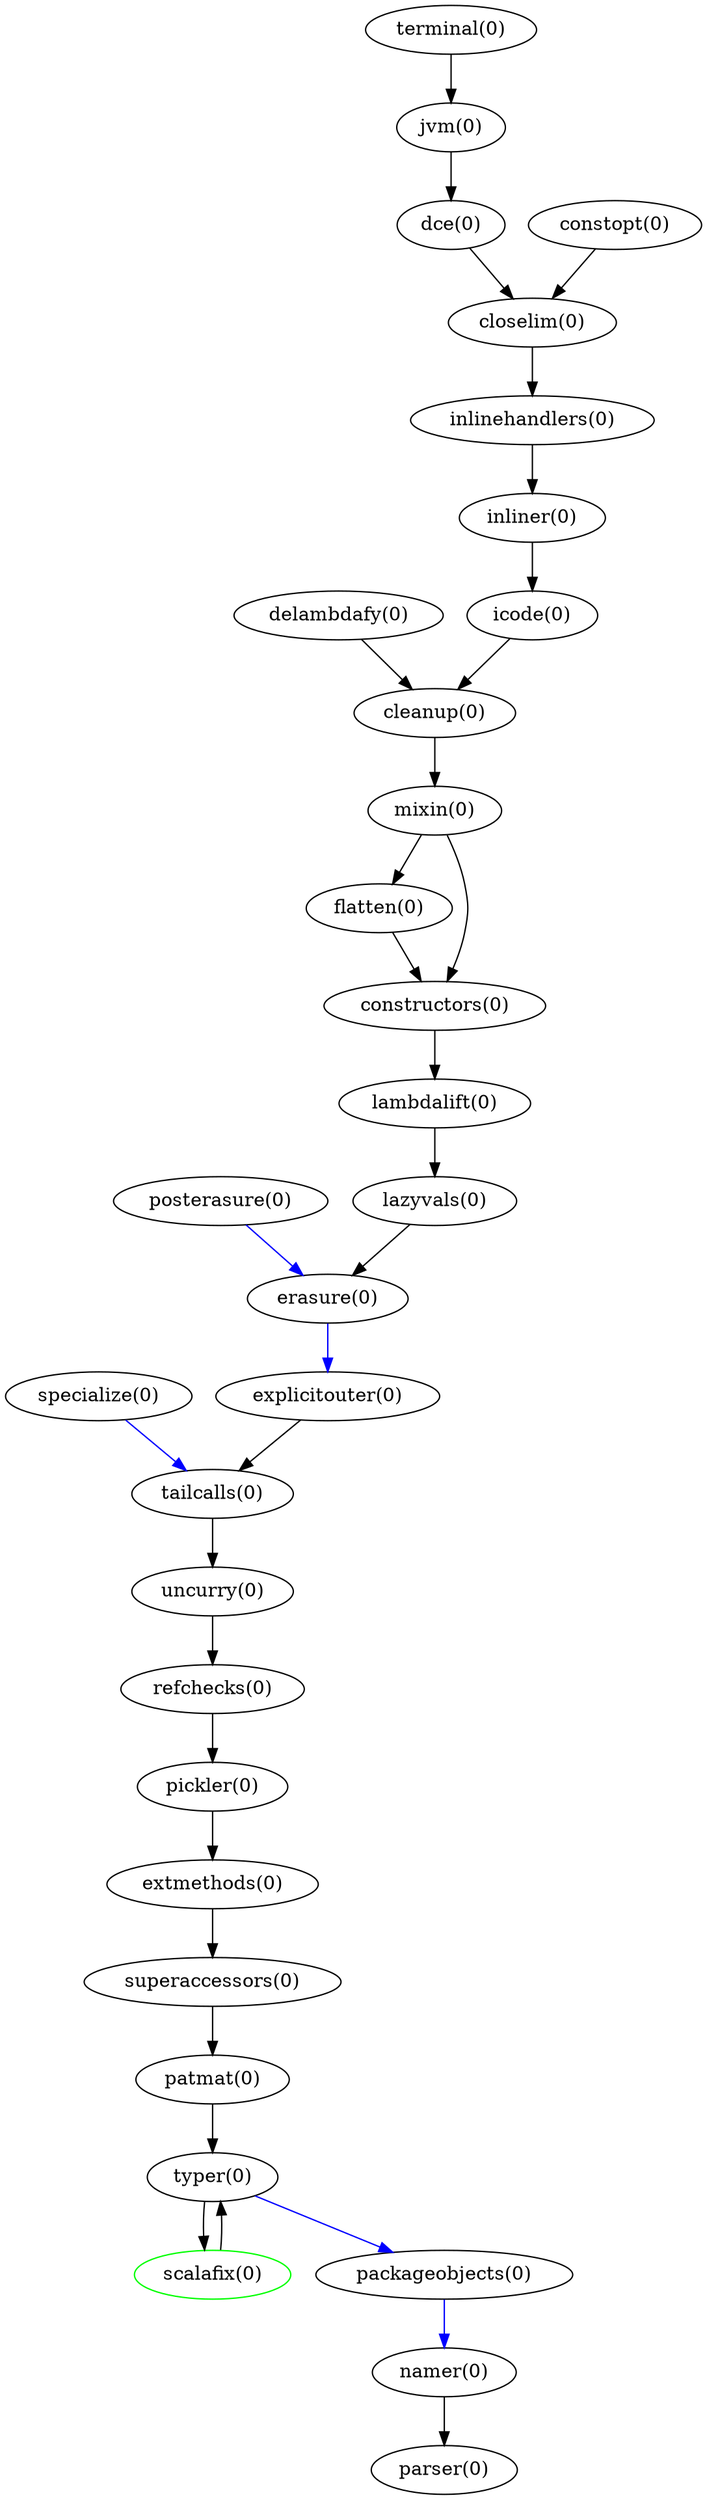 digraph G {
"inliner(0)"->"icode(0)" [color="#000000"]
"scalafix(0)"->"typer(0)" [color="#000000"]
"extmethods(0)"->"superaccessors(0)" [color="#000000"]
"refchecks(0)"->"pickler(0)" [color="#000000"]
"uncurry(0)"->"refchecks(0)" [color="#000000"]
"packageobjects(0)"->"namer(0)" [color="#0000ff"]
"jvm(0)"->"dce(0)" [color="#000000"]
"typer(0)"->"packageobjects(0)" [color="#0000ff"]
"inlinehandlers(0)"->"inliner(0)" [color="#000000"]
"dce(0)"->"closelim(0)" [color="#000000"]
"closelim(0)"->"inlinehandlers(0)" [color="#000000"]
"mixin(0)"->"flatten(0)" [color="#000000"]
"typer(0)"->"scalafix(0)" [color="#000000"]
"mixin(0)"->"constructors(0)" [color="#000000"]
"icode(0)"->"cleanup(0)" [color="#000000"]
"superaccessors(0)"->"patmat(0)" [color="#000000"]
"constopt(0)"->"closelim(0)" [color="#000000"]
"terminal(0)"->"jvm(0)" [color="#000000"]
"namer(0)"->"parser(0)" [color="#000000"]
"erasure(0)"->"explicitouter(0)" [color="#0000ff"]
"lazyvals(0)"->"erasure(0)" [color="#000000"]
"cleanup(0)"->"mixin(0)" [color="#000000"]
"patmat(0)"->"typer(0)" [color="#000000"]
"tailcalls(0)"->"uncurry(0)" [color="#000000"]
"delambdafy(0)"->"cleanup(0)" [color="#000000"]
"lambdalift(0)"->"lazyvals(0)" [color="#000000"]
"flatten(0)"->"constructors(0)" [color="#000000"]
"explicitouter(0)"->"tailcalls(0)" [color="#000000"]
"pickler(0)"->"extmethods(0)" [color="#000000"]
"constructors(0)"->"lambdalift(0)" [color="#000000"]
"posterasure(0)"->"erasure(0)" [color="#0000ff"]
"specialize(0)"->"tailcalls(0)" [color="#0000ff"]
"scalafix(0)" [color="#00ff00"]
}
